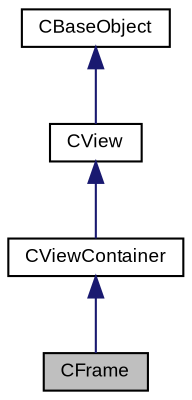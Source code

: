 digraph G
{
  bgcolor="transparent";
  edge [fontname="Arial",fontsize="9",labelfontname="Arial",labelfontsize="9"];
  node [fontname="Arial",fontsize="9",shape=record];
  Node1 [label="CFrame",height=0.2,width=0.4,color="black", fillcolor="grey75", style="filled" fontcolor="black"];
  Node2 -> Node1 [dir=back,color="midnightblue",fontsize="9",style="solid",fontname="Arial"];
  Node2 [label="CViewContainer",height=0.2,width=0.4,color="black",URL="$class_c_view_container.html",tooltip="Container Class of CView objects."];
  Node3 -> Node2 [dir=back,color="midnightblue",fontsize="9",style="solid",fontname="Arial"];
  Node3 [label="CView",height=0.2,width=0.4,color="black",URL="$class_c_view.html",tooltip="Base Class of all view objects."];
  Node4 -> Node3 [dir=back,color="midnightblue",fontsize="9",style="solid",fontname="Arial"];
  Node4 [label="CBaseObject",height=0.2,width=0.4,color="black",URL="$class_c_base_object.html",tooltip="Base Object with reference counter."];
}
